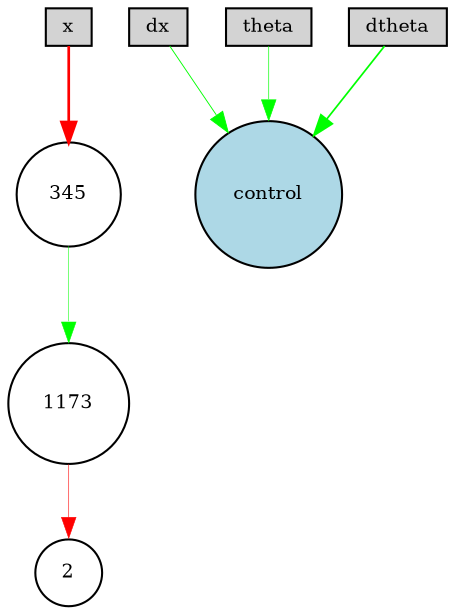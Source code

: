 digraph {
	node [fontsize=9 height=0.2 shape=circle width=0.2]
	x [fillcolor=lightgray shape=box style=filled]
	dx [fillcolor=lightgray shape=box style=filled]
	theta [fillcolor=lightgray shape=box style=filled]
	dtheta [fillcolor=lightgray shape=box style=filled]
	control [fillcolor=lightblue style=filled]
	theta -> control [color=green penwidth=0.32010585611676523 style=solid]
	x -> 345 [color=red penwidth=1.2921959192145132 style=solid]
	dtheta -> control [color=green penwidth=0.8254666238642173 style=solid]
	345 -> 1173 [color=green penwidth=0.2547956969189376 style=solid]
	1173 -> 2 [color=red penwidth=0.2721704025968524 style=solid]
	dx -> control [color=green penwidth=0.4324724300419206 style=solid]
}
